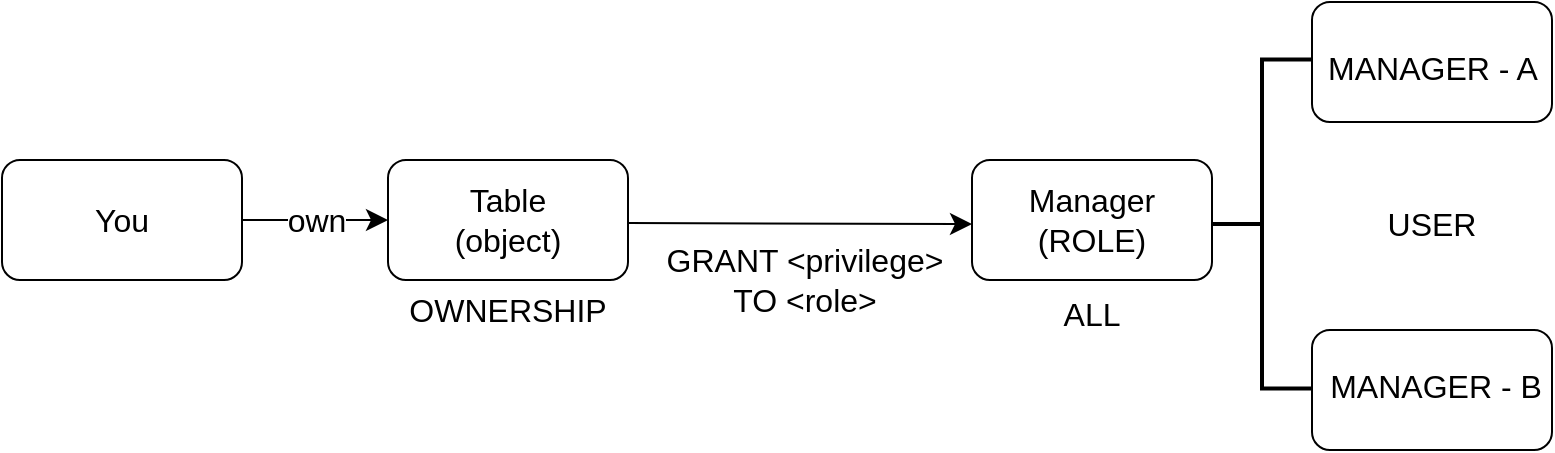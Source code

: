 <mxfile version="22.1.17" type="github" pages="2">
  <diagram name="Page-1" id="0V4Y5ZXLhWTfrrC21tAs">
    <mxGraphModel dx="1826" dy="751" grid="0" gridSize="10" guides="1" tooltips="1" connect="1" arrows="1" fold="1" page="0" pageScale="1" pageWidth="850" pageHeight="1100" math="0" shadow="0">
      <root>
        <mxCell id="0" />
        <mxCell id="1" parent="0" />
        <mxCell id="L4blVacPG_ALHI0_2lzW-24" value="" style="rounded=1;whiteSpace=wrap;html=1;fontSize=16;" parent="1" vertex="1">
          <mxGeometry x="430" y="146" width="120" height="60" as="geometry" />
        </mxCell>
        <mxCell id="L4blVacPG_ALHI0_2lzW-1" value="" style="rounded=1;whiteSpace=wrap;html=1;fontSize=16;" parent="1" vertex="1">
          <mxGeometry x="-55" y="146" width="120" height="60" as="geometry" />
        </mxCell>
        <mxCell id="L4blVacPG_ALHI0_2lzW-2" value="You" style="text;strokeColor=none;fillColor=none;html=1;align=center;verticalAlign=middle;whiteSpace=wrap;rounded=0;fontSize=16;" parent="1" vertex="1">
          <mxGeometry x="-25" y="161" width="60" height="30" as="geometry" />
        </mxCell>
        <mxCell id="L4blVacPG_ALHI0_2lzW-3" value="Table&lt;br&gt;(object)" style="rounded=1;whiteSpace=wrap;html=1;fontSize=16;" parent="1" vertex="1">
          <mxGeometry x="138" y="146" width="120" height="60" as="geometry" />
        </mxCell>
        <mxCell id="L4blVacPG_ALHI0_2lzW-5" value="" style="endArrow=classic;html=1;rounded=0;fontSize=12;startSize=8;endSize=8;curved=1;exitX=1;exitY=0.5;exitDx=0;exitDy=0;" parent="1" source="L4blVacPG_ALHI0_2lzW-1" edge="1">
          <mxGeometry relative="1" as="geometry">
            <mxPoint x="86" y="175.5" as="sourcePoint" />
            <mxPoint x="138" y="176" as="targetPoint" />
          </mxGeometry>
        </mxCell>
        <mxCell id="L4blVacPG_ALHI0_2lzW-6" value="own" style="edgeLabel;resizable=0;html=1;align=center;verticalAlign=middle;fontSize=16;" parent="L4blVacPG_ALHI0_2lzW-5" connectable="0" vertex="1">
          <mxGeometry relative="1" as="geometry" />
        </mxCell>
        <mxCell id="L4blVacPG_ALHI0_2lzW-7" value="OWNERSHIP" style="text;strokeColor=none;fillColor=none;html=1;align=center;verticalAlign=middle;whiteSpace=wrap;rounded=0;fontSize=16;" parent="1" vertex="1">
          <mxGeometry x="168" y="206" width="60" height="30" as="geometry" />
        </mxCell>
        <mxCell id="L4blVacPG_ALHI0_2lzW-13" value="ALL" style="text;strokeColor=none;fillColor=none;html=1;align=center;verticalAlign=middle;whiteSpace=wrap;rounded=0;fontSize=16;" parent="1" vertex="1">
          <mxGeometry x="460" y="208" width="60" height="30" as="geometry" />
        </mxCell>
        <mxCell id="L4blVacPG_ALHI0_2lzW-16" value="" style="endArrow=classic;html=1;rounded=0;fontSize=12;startSize=8;endSize=8;curved=1;entryX=0;entryY=0.5;entryDx=0;entryDy=0;" parent="1" edge="1">
          <mxGeometry relative="1" as="geometry">
            <mxPoint x="258" y="177.5" as="sourcePoint" />
            <mxPoint x="430" y="178" as="targetPoint" />
          </mxGeometry>
        </mxCell>
        <mxCell id="L4blVacPG_ALHI0_2lzW-17" value="GRANT &amp;lt;privilege&amp;gt;&lt;br style=&quot;border-color: var(--border-color);&quot;&gt;TO &amp;lt;role&amp;gt;" style="edgeLabel;resizable=0;html=1;align=center;verticalAlign=middle;fontSize=16;" parent="L4blVacPG_ALHI0_2lzW-16" connectable="0" vertex="1">
          <mxGeometry relative="1" as="geometry">
            <mxPoint x="2" y="28" as="offset" />
          </mxGeometry>
        </mxCell>
        <mxCell id="L4blVacPG_ALHI0_2lzW-23" value="" style="strokeWidth=2;html=1;shape=mxgraph.flowchart.annotation_2;align=left;labelPosition=right;pointerEvents=1;fontSize=16;" parent="1" vertex="1">
          <mxGeometry x="550" y="95.75" width="50" height="164.5" as="geometry" />
        </mxCell>
        <mxCell id="L4blVacPG_ALHI0_2lzW-12" value="Manager&lt;br&gt;(ROLE)" style="text;strokeColor=none;fillColor=none;html=1;align=center;verticalAlign=middle;whiteSpace=wrap;rounded=0;fontSize=16;" parent="1" vertex="1">
          <mxGeometry x="460" y="161" width="60" height="30" as="geometry" />
        </mxCell>
        <mxCell id="L4blVacPG_ALHI0_2lzW-27" value="" style="rounded=1;whiteSpace=wrap;html=1;fontSize=16;" parent="1" vertex="1">
          <mxGeometry x="600" y="67" width="120" height="60" as="geometry" />
        </mxCell>
        <mxCell id="L4blVacPG_ALHI0_2lzW-28" value="" style="rounded=1;whiteSpace=wrap;html=1;fontSize=16;" parent="1" vertex="1">
          <mxGeometry x="600" y="231" width="120" height="60" as="geometry" />
        </mxCell>
        <mxCell id="L4blVacPG_ALHI0_2lzW-29" value="MANAGER - A" style="text;strokeColor=none;fillColor=none;html=1;align=center;verticalAlign=middle;whiteSpace=wrap;rounded=0;fontSize=16;" parent="1" vertex="1">
          <mxGeometry x="606.5" y="85" width="107" height="30" as="geometry" />
        </mxCell>
        <mxCell id="L4blVacPG_ALHI0_2lzW-30" value="MANAGER - B" style="text;strokeColor=none;fillColor=none;html=1;align=center;verticalAlign=middle;whiteSpace=wrap;rounded=0;fontSize=16;" parent="1" vertex="1">
          <mxGeometry x="606.5" y="244" width="109.5" height="30" as="geometry" />
        </mxCell>
        <mxCell id="L4blVacPG_ALHI0_2lzW-31" value="USER" style="text;strokeColor=none;fillColor=none;html=1;align=center;verticalAlign=middle;whiteSpace=wrap;rounded=0;fontSize=16;" parent="1" vertex="1">
          <mxGeometry x="630" y="163" width="60" height="30" as="geometry" />
        </mxCell>
      </root>
    </mxGraphModel>
  </diagram>
  <diagram id="U9dtT9ersGWB6scOrgZ3" name="Page-2">
    <mxGraphModel dx="1426" dy="751" grid="1" gridSize="10" guides="1" tooltips="1" connect="1" arrows="1" fold="1" page="1" pageScale="1" pageWidth="850" pageHeight="1100" math="0" shadow="0">
      <root>
        <mxCell id="0" />
        <mxCell id="1" parent="0" />
        <mxCell id="Zbyn5ykXSvWK38zKn9Ox-1" value="" style="rounded=1;whiteSpace=wrap;html=1;dashed=1;" parent="1" vertex="1">
          <mxGeometry x="120" y="240" width="600" height="200" as="geometry" />
        </mxCell>
        <mxCell id="5L-NYrW7F97HJQ0hMNdp-1" value="Federated Environment" style="text;html=1;strokeColor=none;fillColor=none;align=center;verticalAlign=middle;whiteSpace=wrap;rounded=0;" vertex="1" parent="1">
          <mxGeometry x="560" y="400" width="140" height="30" as="geometry" />
        </mxCell>
        <mxCell id="5L-NYrW7F97HJQ0hMNdp-2" value="Service Provider&lt;br&gt;Snowflake" style="rounded=1;whiteSpace=wrap;html=1;" vertex="1" parent="1">
          <mxGeometry x="190" y="280" width="120" height="120" as="geometry" />
        </mxCell>
        <mxCell id="5L-NYrW7F97HJQ0hMNdp-3" value="Identity Provider&lt;br&gt;Okta/Azure ADFS" style="rounded=1;whiteSpace=wrap;html=1;" vertex="1" parent="1">
          <mxGeometry x="540" y="280" width="120" height="120" as="geometry" />
        </mxCell>
        <mxCell id="5L-NYrW7F97HJQ0hMNdp-4" value="USER" style="text;html=1;strokeColor=none;fillColor=none;align=center;verticalAlign=middle;whiteSpace=wrap;rounded=0;" vertex="1" parent="1">
          <mxGeometry x="560" y="170" width="80" height="30" as="geometry" />
        </mxCell>
        <mxCell id="5L-NYrW7F97HJQ0hMNdp-6" value="" style="endArrow=classic;html=1;rounded=0;exitX=0.5;exitY=1;exitDx=0;exitDy=0;entryX=0.5;entryY=0;entryDx=0;entryDy=0;" edge="1" parent="1" source="5L-NYrW7F97HJQ0hMNdp-4" target="5L-NYrW7F97HJQ0hMNdp-3">
          <mxGeometry relative="1" as="geometry">
            <mxPoint x="370" y="270" as="sourcePoint" />
            <mxPoint x="470" y="270" as="targetPoint" />
            <Array as="points">
              <mxPoint x="600" y="230" />
            </Array>
          </mxGeometry>
        </mxCell>
        <mxCell id="5L-NYrW7F97HJQ0hMNdp-7" value="credentials" style="edgeLabel;resizable=0;html=1;align=center;verticalAlign=middle;" connectable="0" vertex="1" parent="5L-NYrW7F97HJQ0hMNdp-6">
          <mxGeometry relative="1" as="geometry">
            <mxPoint y="-20" as="offset" />
          </mxGeometry>
        </mxCell>
        <mxCell id="5L-NYrW7F97HJQ0hMNdp-8" value="" style="endArrow=classic;html=1;rounded=0;entryX=1;entryY=0.5;entryDx=0;entryDy=0;exitX=0;exitY=0.5;exitDx=0;exitDy=0;" edge="1" parent="1" source="5L-NYrW7F97HJQ0hMNdp-3" target="5L-NYrW7F97HJQ0hMNdp-2">
          <mxGeometry relative="1" as="geometry">
            <mxPoint x="370" y="270" as="sourcePoint" />
            <mxPoint x="470" y="270" as="targetPoint" />
          </mxGeometry>
        </mxCell>
        <mxCell id="5L-NYrW7F97HJQ0hMNdp-9" value="access" style="edgeLabel;resizable=0;html=1;align=center;verticalAlign=middle;" connectable="0" vertex="1" parent="5L-NYrW7F97HJQ0hMNdp-8">
          <mxGeometry relative="1" as="geometry" />
        </mxCell>
      </root>
    </mxGraphModel>
  </diagram>
</mxfile>
